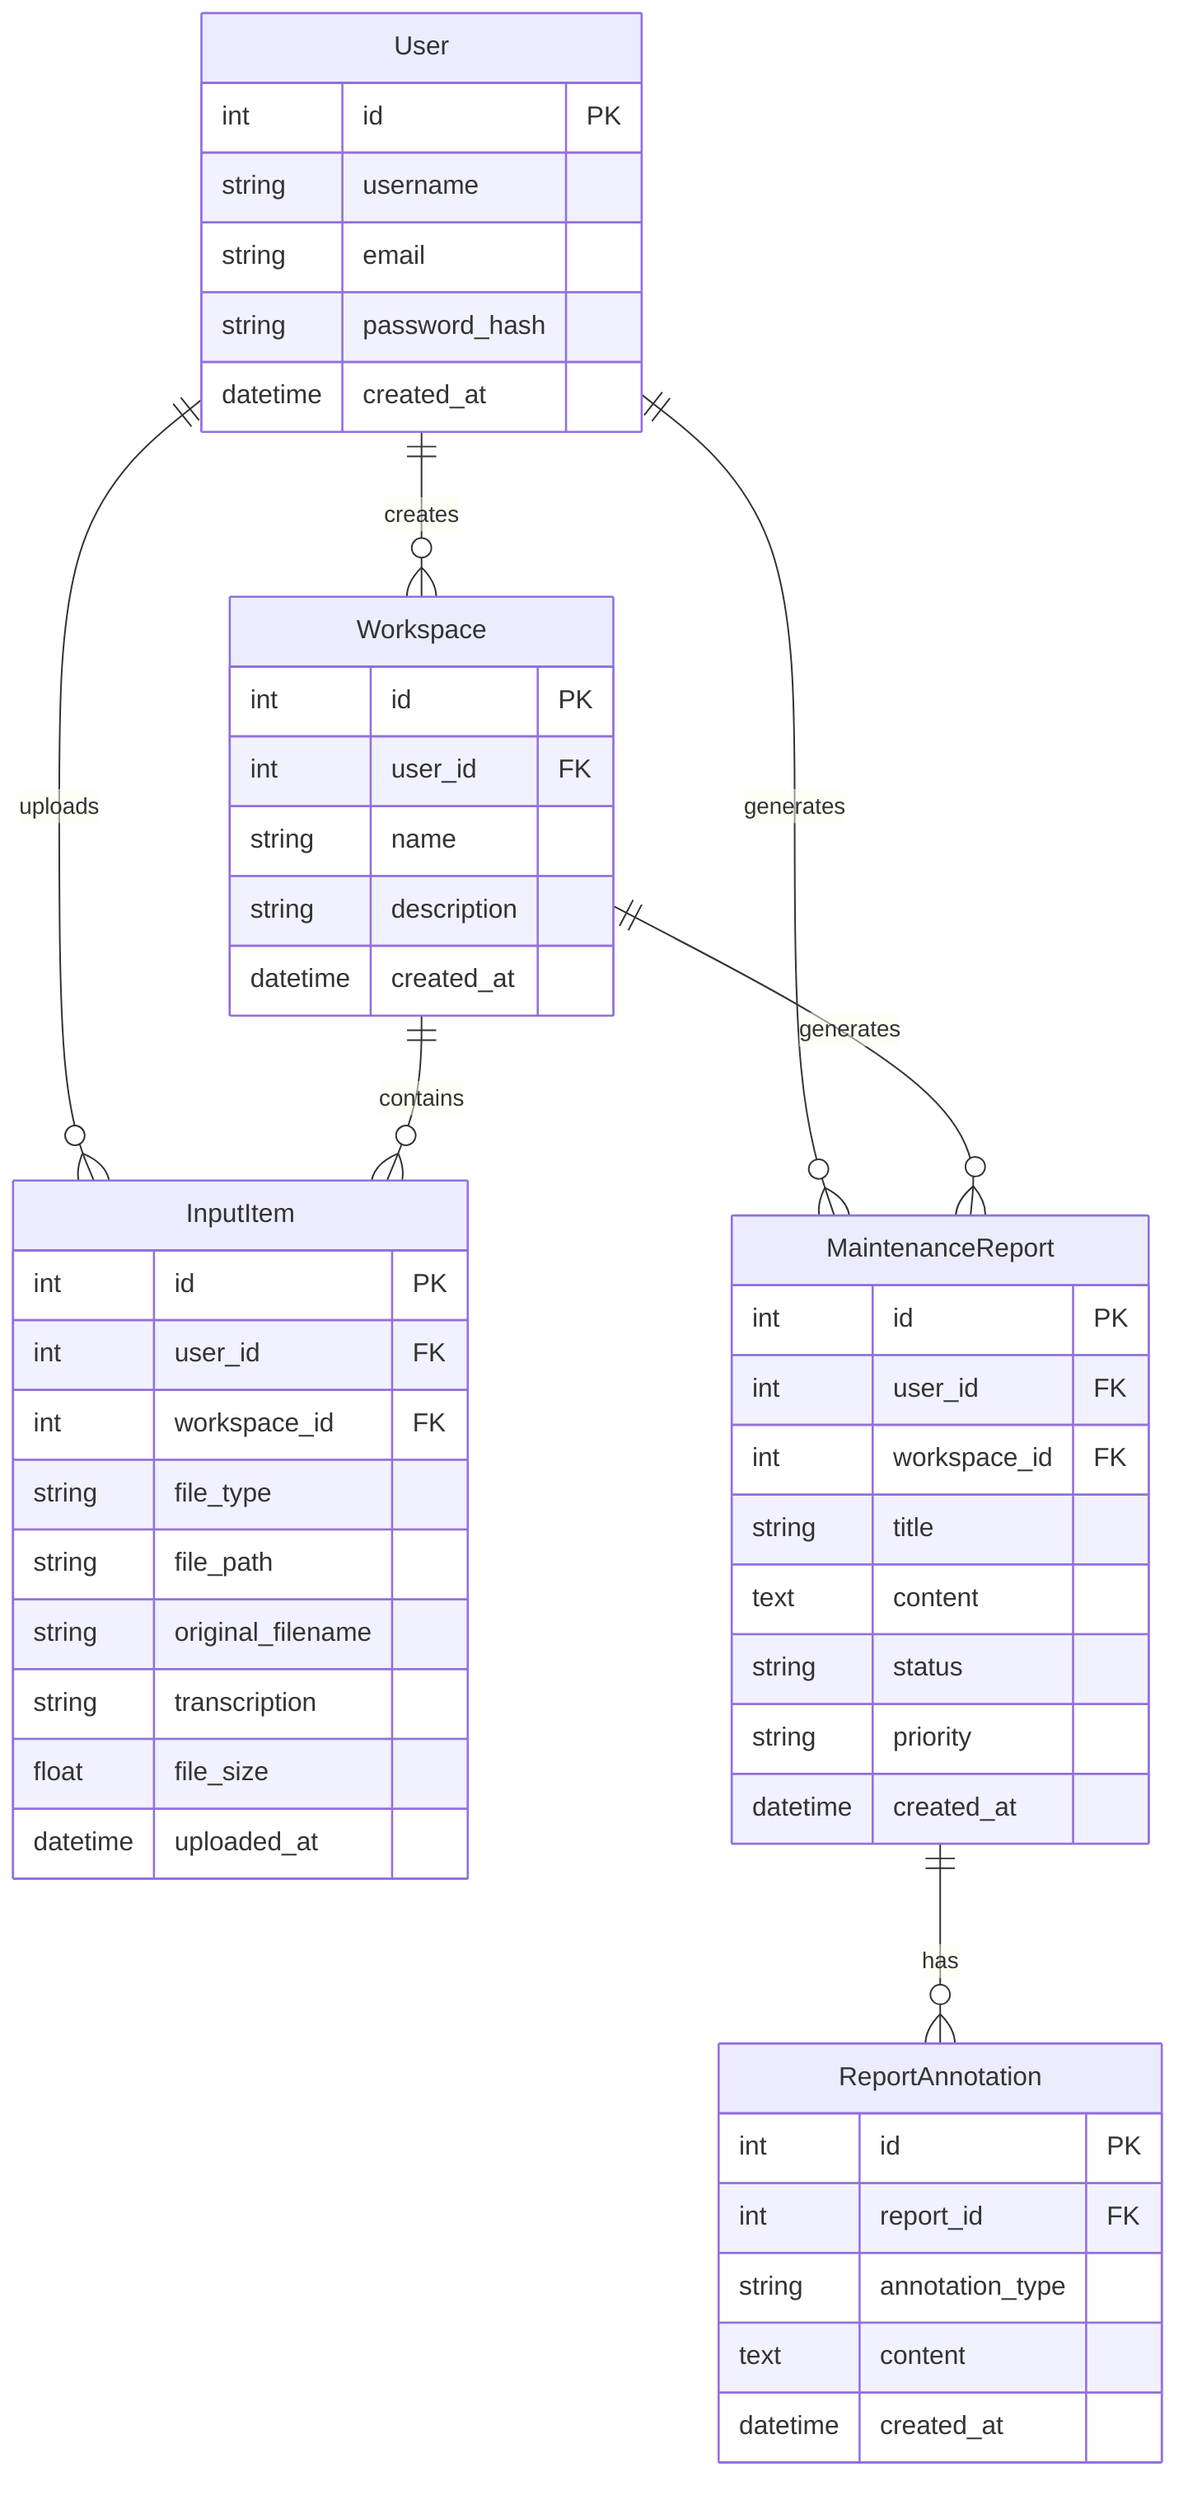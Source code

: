 erDiagram
    User ||--o{ Workspace : creates
    User ||--o{ InputItem : uploads
    User ||--o{ MaintenanceReport : generates
    Workspace ||--o{ InputItem : contains
    Workspace ||--o{ MaintenanceReport : generates
    MaintenanceReport ||--o{ ReportAnnotation : has
    
    User {
        int id PK
        string username
        string email
        string password_hash
        datetime created_at
    }
    
    Workspace {
        int id PK
        int user_id FK
        string name
        string description
        datetime created_at
    }
    
    InputItem {
        int id PK
        int user_id FK
        int workspace_id FK
        string file_type
        string file_path
        string original_filename
        string transcription
        float file_size
        datetime uploaded_at
    }
    
    MaintenanceReport {
        int id PK
        int user_id FK
        int workspace_id FK
        string title
        text content
        string status
        string priority
        datetime created_at
    }
    
    ReportAnnotation {
        int id PK
        int report_id FK
        string annotation_type
        text content
        datetime created_at
    }